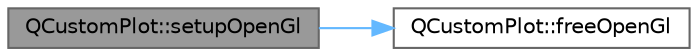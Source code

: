 digraph "QCustomPlot::setupOpenGl"
{
 // LATEX_PDF_SIZE
  bgcolor="transparent";
  edge [fontname=Helvetica,fontsize=10,labelfontname=Helvetica,labelfontsize=10];
  node [fontname=Helvetica,fontsize=10,shape=box,height=0.2,width=0.4];
  rankdir="LR";
  Node1 [label="QCustomPlot::setupOpenGl",height=0.2,width=0.4,color="gray40", fillcolor="grey60", style="filled", fontcolor="black",tooltip=" "];
  Node1 -> Node2 [color="steelblue1",style="solid"];
  Node2 [label="QCustomPlot::freeOpenGl",height=0.2,width=0.4,color="grey40", fillcolor="white", style="filled",URL="$class_q_custom_plot.html#aaa3073362074581a7b5905726b4a0067",tooltip=" "];
}
